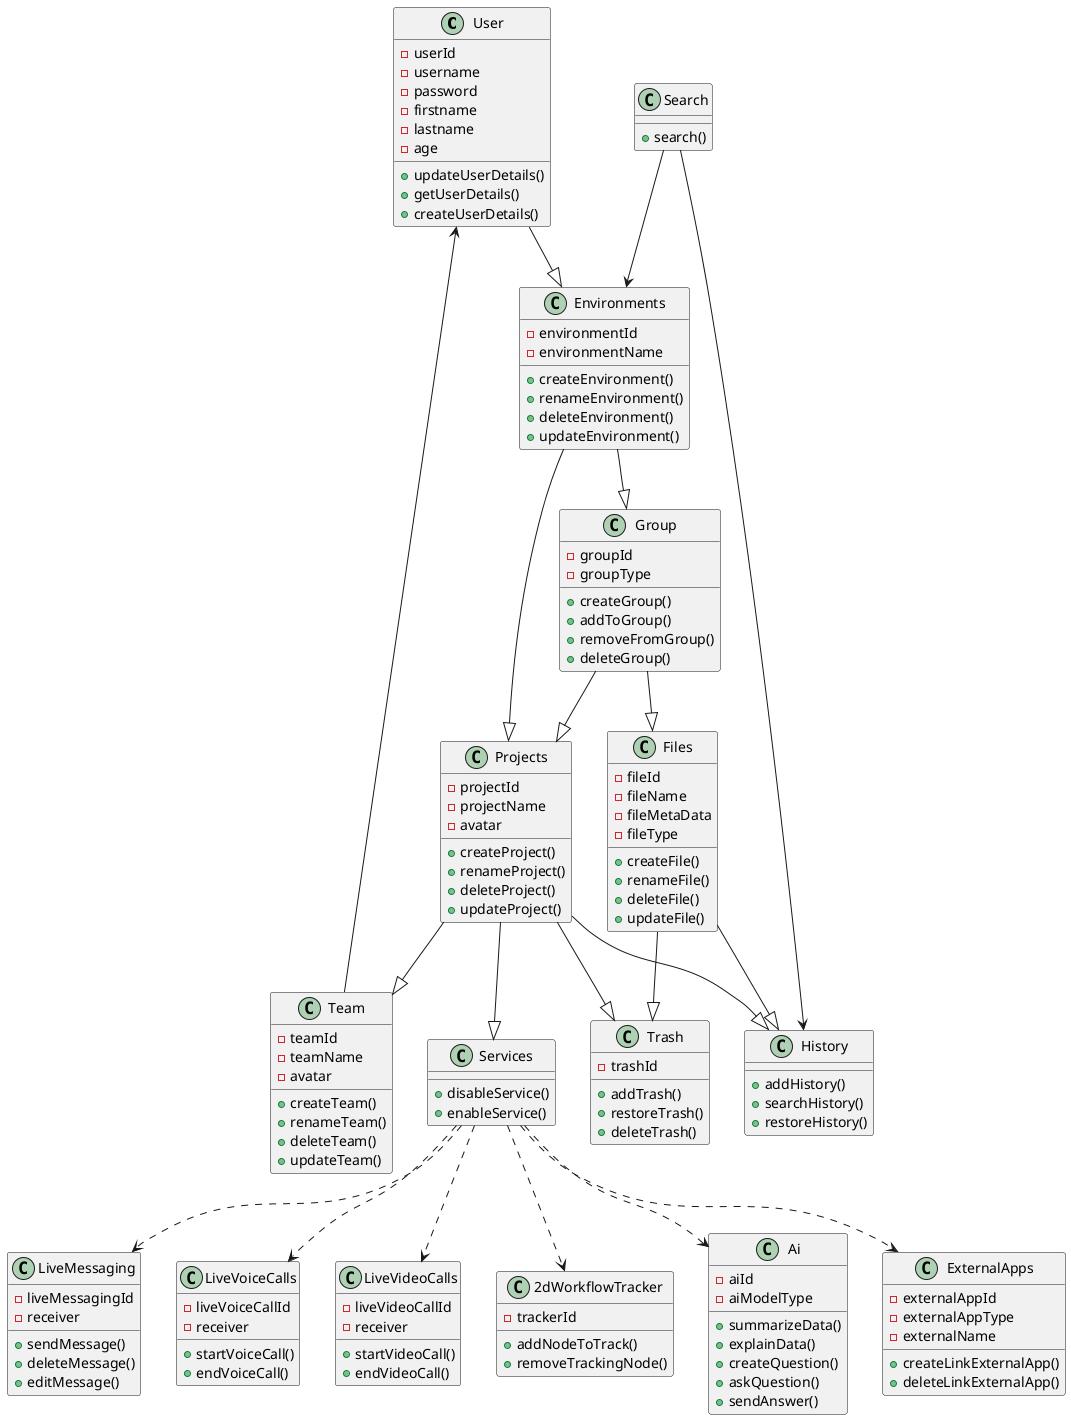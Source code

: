 @startuml
class User {
  - userId
  - username
  - password
  - firstname
  - lastname
  - age
  + updateUserDetails()
  + getUserDetails()
  + createUserDetails()
}

class Environments {
   - environmentId
   - environmentName
   + createEnvironment()
   + renameEnvironment()
   + deleteEnvironment()
   + updateEnvironment()
}

class Projects {
   - projectId
   - projectName
   - avatar
   + createProject()
   + renameProject()
   + deleteProject()
   + updateProject()
}

class Group {
   - groupId
   - groupType
   + createGroup()
   + addToGroup()
   + removeFromGroup()
   + deleteGroup()
}

class Services {
   + disableService()
   + enableService()
}

class LiveMessaging {
   - liveMessagingId
   - receiver
   + sendMessage()
   + deleteMessage()
   + editMessage()
}

class LiveVoiceCalls {
   - liveVoiceCallId
   - receiver
   + startVoiceCall()
   + endVoiceCall()
}

class LiveVideoCalls {
   - liveVideoCallId
   - receiver
   + startVideoCall()
   + endVideoCall()
}

class 2dWorkflowTracker {
   - trackerId
   + addNodeToTrack()
   + removeTrackingNode()
}


class Ai {
   - aiId
   - aiModelType
   + summarizeData()
   + explainData()
   + createQuestion()
   + askQuestion()
   + sendAnswer()
}

class Team {
   - teamId
   - teamName
   - avatar
   + createTeam()
   + renameTeam()
   + deleteTeam()
   + updateTeam()
}

class History {
    + addHistory()
    + searchHistory()
    + restoreHistory()
}

class Search {
    + search()
}

class Files {
   - fileId
   - fileName
   - fileMetaData
   - fileType
   + createFile()
   + renameFile()
   + deleteFile()
   + updateFile()
}

class Trash {
   - trashId
   + addTrash()
   + restoreTrash()
   + deleteTrash()
}

class ExternalApps {
   - externalAppId
   - externalAppType
   - externalName
   + createLinkExternalApp()
   + deleteLinkExternalApp()
}

User --|> Environments
Environments --|> Projects
Environments --|> Group
Projects --|> Team
Projects --|> Services
Projects --|> Trash
Projects --|> History
Files --|> Trash
Services ..> ExternalApps
Services ..> Ai
Services ..> LiveMessaging
Services ..> LiveVideoCalls
Services ..> LiveVoiceCalls
Services ..> 2dWorkflowTracker
Group --|> Projects
Group --|> Files
Files --|> History
Team --> User
Search --> History
Search --> Environments

@enduml
